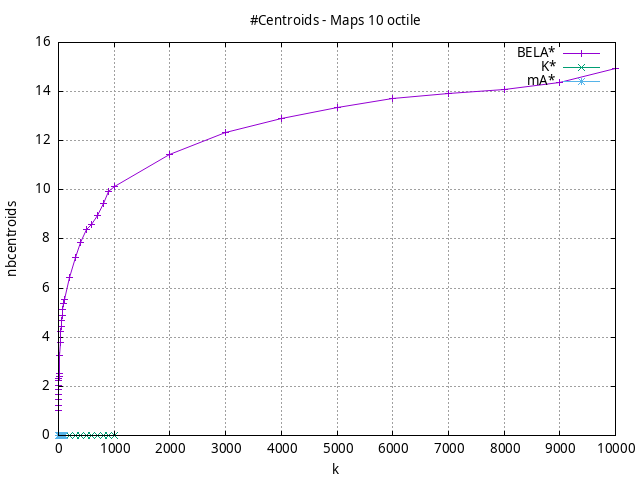 #!/usr/bin/gnuplot
# -*- coding: utf-8 -*-
#
# results/maps/octile/10/random512-10.heuristic.octile.nbcentroids.gnuplot
#
# Started on 12/06/2023 14:53:37
# Author: Carlos Linares López
set grid
set xlabel "k"
set ylabel "nbcentroids"

set title "#Centroids - Maps 10 octile"

set terminal png enhanced font "Ariel,10"
set output 'random512-10.heuristic.octile.nbcentroids.png'

plot "-" title "BELA*"      with linesp, "-" title "K*"      with linesp, "-" title "mA*"      with linesp

	1 1.0
	2 1.23
	3 1.46
	4 1.68
	5 1.87
	6 2.04
	7 2.23
	8 2.34
	9 2.42
	10 2.54
	20 3.24
	30 3.77
	40 4.23
	50 4.45
	60 4.69
	70 4.88
	80 5.12
	90 5.37
	100 5.55
	200 6.44
	300 7.26
	400 7.87
	500 8.4
	600 8.61
	700 8.97
	800 9.45
	900 9.94
	1000 10.14
	2000 11.43
	3000 12.33
	4000 12.9
	5000 13.34
	6000 13.74
	7000 13.94
	8000 14.1
	9000 14.39
	10000 14.96
end
	1 0.0
	2 0.0
	3 0.0
	4 0.0
	5 0.0
	6 0.0
	7 0.0
	8 0.0
	9 0.0
	10 0.0
	20 0.0
	30 0.0
	40 0.0
	50 0.0
	60 0.0
	70 0.0
	80 0.0
	90 0.0
	100 0.0
	200 0.0
	300 0.0
	400 0.0
	500 0.0
	600 0.0
	700 0.0
	800 0.0
	900 0.0
	1000 0.0
end
	1 0.0
	2 0.0
	3 0.0
	4 0.0
	5 0.0
	6 0.0
	7 0.0
	8 0.0
	9 0.0
	10 0.0
	20 0.0
	30 0.0
	40 0.0
	50 0.0
	60 0.0
	70 0.0
	80 0.0
	90 0.0
	100 0.0
end
